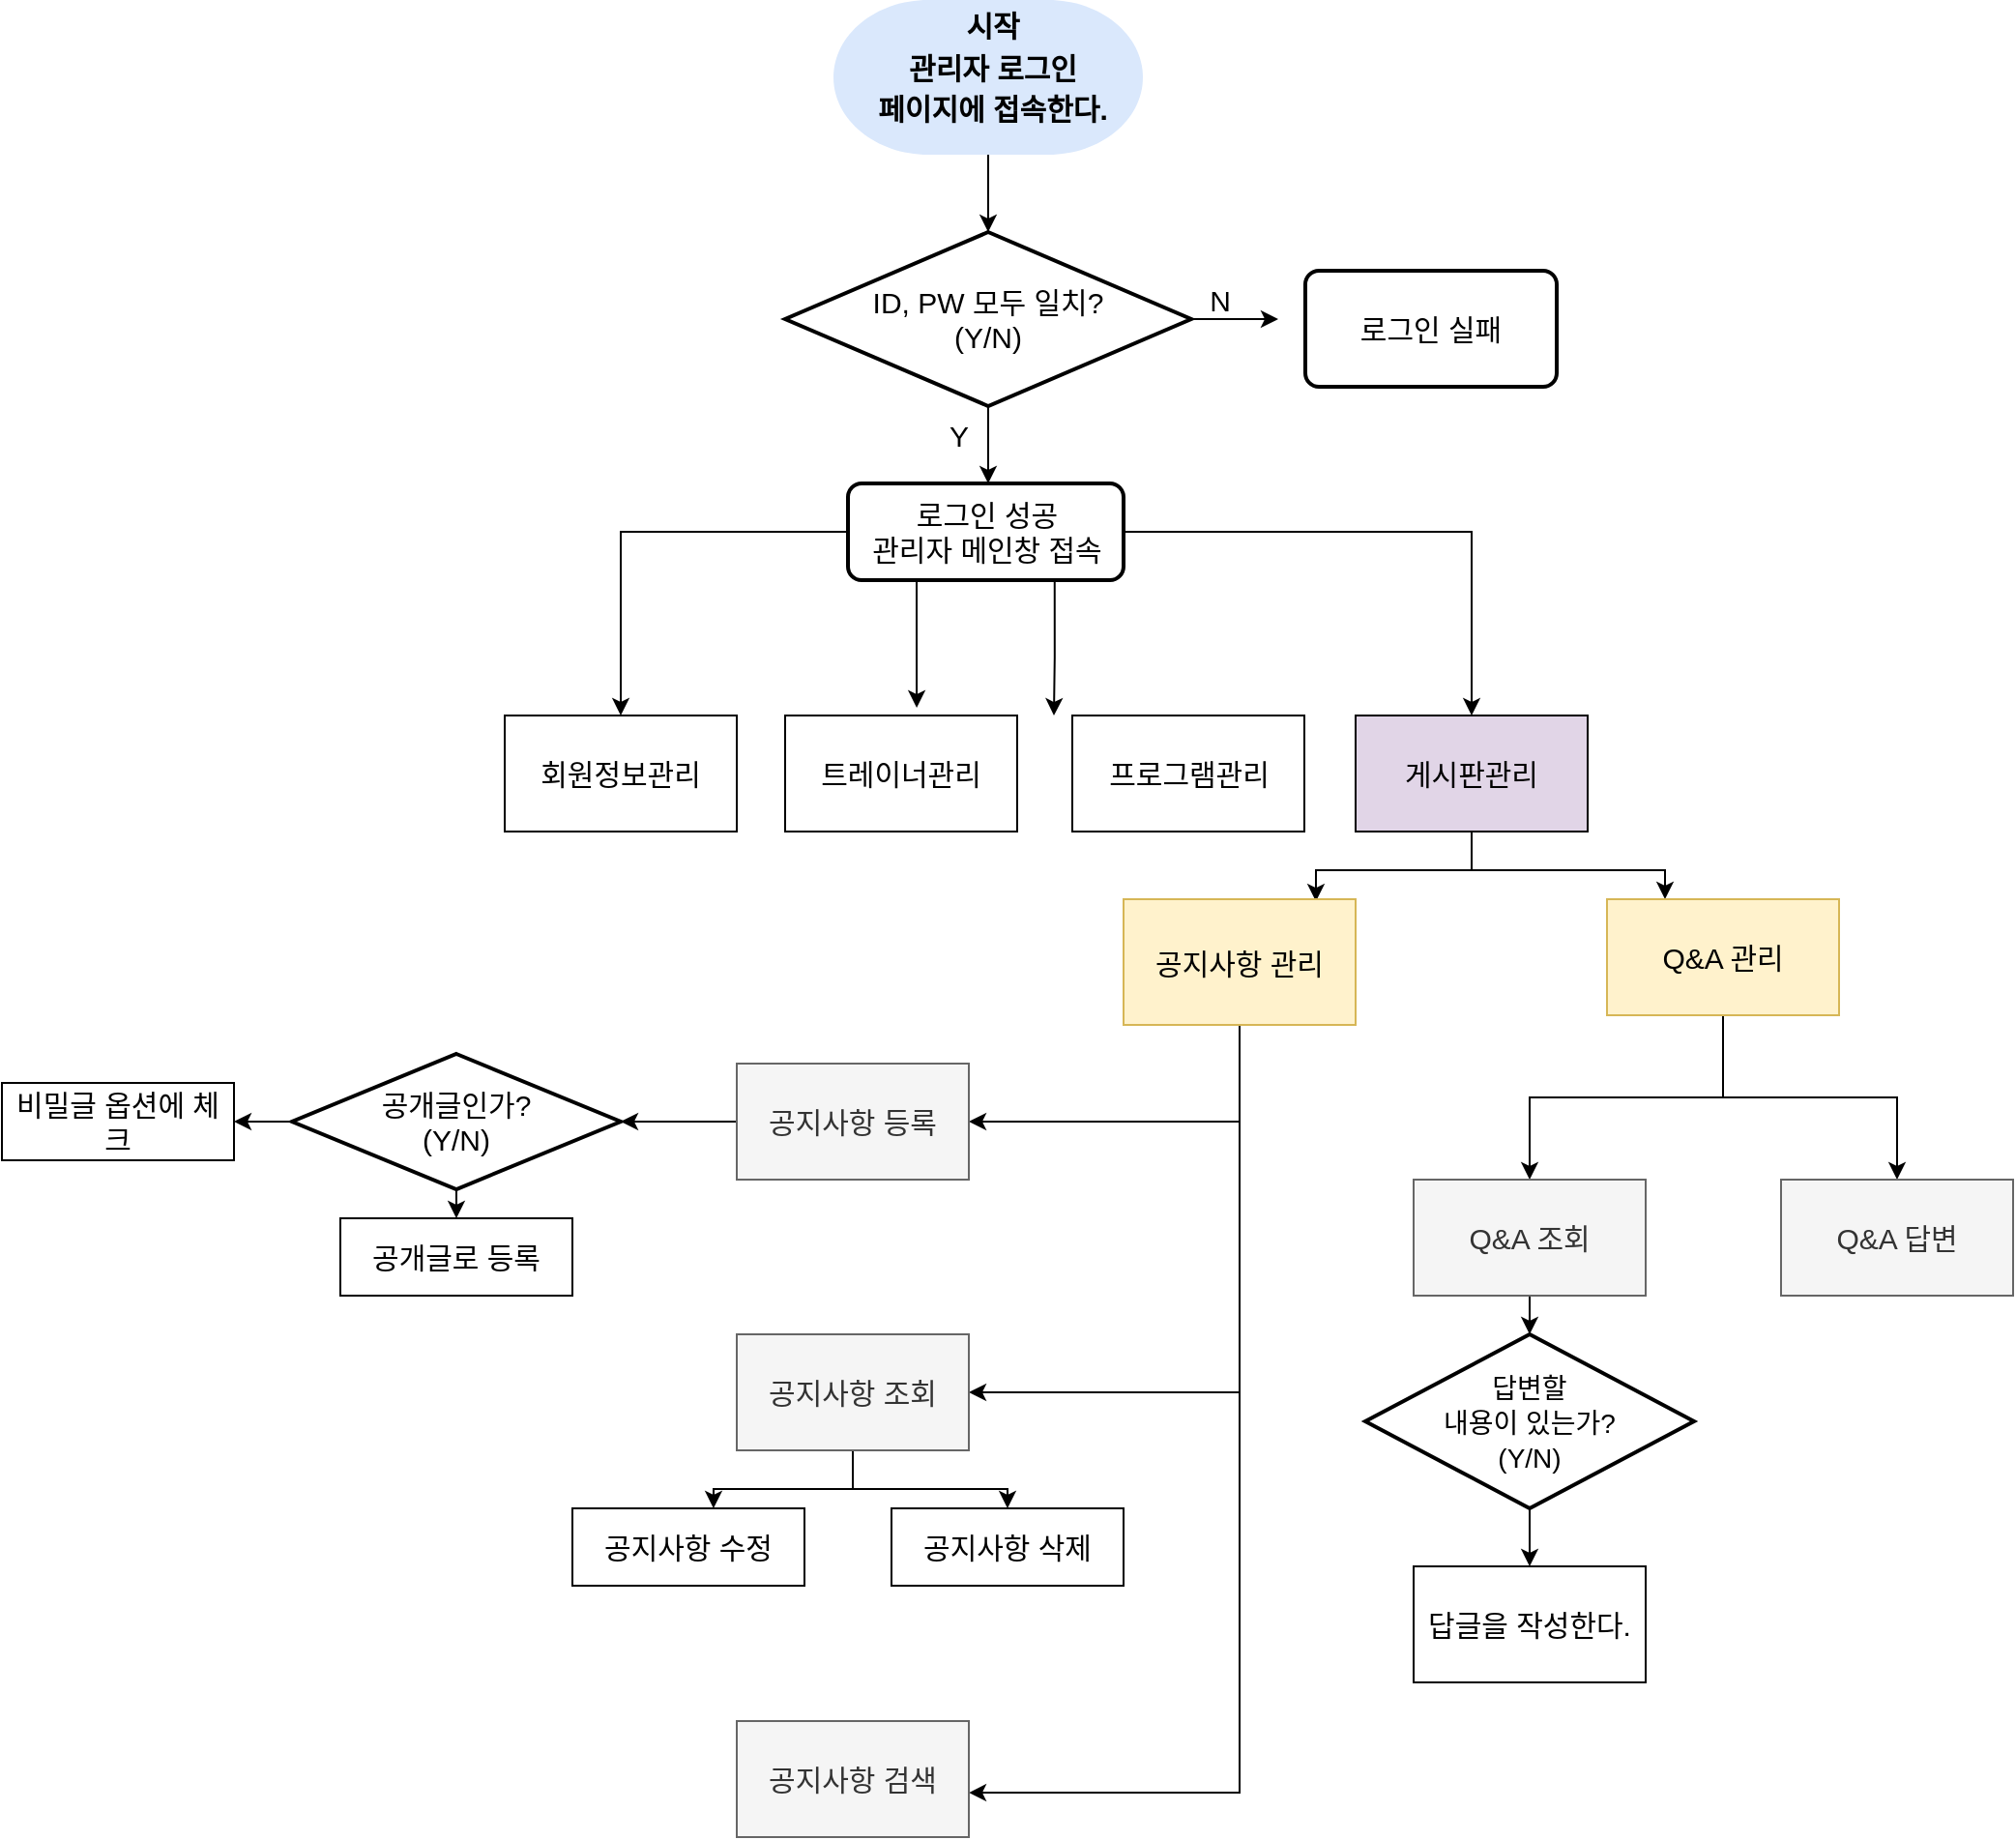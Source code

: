 <mxfile version="20.1.1" type="github">
  <diagram id="C5RBs43oDa-KdzZeNtuy" name="Page-1">
    <mxGraphModel dx="2568" dy="1005" grid="1" gridSize="10" guides="1" tooltips="1" connect="1" arrows="1" fold="1" page="1" pageScale="1" pageWidth="827" pageHeight="1169" math="0" shadow="0">
      <root>
        <mxCell id="WIyWlLk6GJQsqaUBKTNV-0" />
        <mxCell id="WIyWlLk6GJQsqaUBKTNV-1" parent="WIyWlLk6GJQsqaUBKTNV-0" />
        <mxCell id="vQVYzH_NqaGBlm2EVJa2-4" style="edgeStyle=orthogonalEdgeStyle;rounded=0;orthogonalLoop=1;jettySize=auto;html=1;exitX=0.5;exitY=1;exitDx=0;exitDy=0;exitPerimeter=0;fontFamily=Helvetica;fontSize=15;" edge="1" parent="WIyWlLk6GJQsqaUBKTNV-1" source="vQVYzH_NqaGBlm2EVJa2-2" target="vQVYzH_NqaGBlm2EVJa2-5">
          <mxGeometry relative="1" as="geometry">
            <mxPoint x="310" y="180" as="targetPoint" />
          </mxGeometry>
        </mxCell>
        <mxCell id="vQVYzH_NqaGBlm2EVJa2-2" value="" style="strokeWidth=2;html=1;shape=mxgraph.flowchart.terminator;whiteSpace=wrap;fillColor=#dae8fc;strokeColor=none;" vertex="1" parent="WIyWlLk6GJQsqaUBKTNV-1">
          <mxGeometry x="230" y="60" width="160" height="80" as="geometry" />
        </mxCell>
        <mxCell id="vQVYzH_NqaGBlm2EVJa2-3" value="&lt;font size=&quot;4&quot;&gt;&lt;b style=&quot;font-size: 15px;&quot;&gt;시작&lt;br&gt;관리자 로그인 &lt;br&gt;페이지에 접속한다.&lt;/b&gt;&lt;/font&gt;" style="text;html=1;strokeColor=none;fillColor=none;align=center;verticalAlign=middle;whiteSpace=wrap;rounded=0;fontFamily=Helvetica;" vertex="1" parent="WIyWlLk6GJQsqaUBKTNV-1">
          <mxGeometry x="244.5" y="80" width="135" height="30" as="geometry" />
        </mxCell>
        <mxCell id="vQVYzH_NqaGBlm2EVJa2-10" style="edgeStyle=orthogonalEdgeStyle;rounded=0;orthogonalLoop=1;jettySize=auto;html=1;fontFamily=Helvetica;fontSize=15;" edge="1" parent="WIyWlLk6GJQsqaUBKTNV-1" source="vQVYzH_NqaGBlm2EVJa2-5">
          <mxGeometry relative="1" as="geometry">
            <mxPoint x="310" y="310" as="targetPoint" />
          </mxGeometry>
        </mxCell>
        <mxCell id="vQVYzH_NqaGBlm2EVJa2-15" style="edgeStyle=orthogonalEdgeStyle;rounded=0;orthogonalLoop=1;jettySize=auto;html=1;exitX=1;exitY=0.5;exitDx=0;exitDy=0;exitPerimeter=0;fontFamily=Helvetica;fontSize=15;" edge="1" parent="WIyWlLk6GJQsqaUBKTNV-1" source="vQVYzH_NqaGBlm2EVJa2-5">
          <mxGeometry relative="1" as="geometry">
            <mxPoint x="460" y="225" as="targetPoint" />
          </mxGeometry>
        </mxCell>
        <mxCell id="vQVYzH_NqaGBlm2EVJa2-5" value="ID, PW 모두 일치?&lt;br&gt;(Y/N)" style="strokeWidth=2;html=1;shape=mxgraph.flowchart.decision;whiteSpace=wrap;fontFamily=Helvetica;fontSize=15;" vertex="1" parent="WIyWlLk6GJQsqaUBKTNV-1">
          <mxGeometry x="205" y="180" width="210" height="90" as="geometry" />
        </mxCell>
        <mxCell id="vQVYzH_NqaGBlm2EVJa2-7" value="로그인 실패" style="rounded=1;whiteSpace=wrap;html=1;absoluteArcSize=1;arcSize=14;strokeWidth=2;fontFamily=Helvetica;fontSize=15;" vertex="1" parent="WIyWlLk6GJQsqaUBKTNV-1">
          <mxGeometry x="474" y="200" width="130" height="60" as="geometry" />
        </mxCell>
        <mxCell id="vQVYzH_NqaGBlm2EVJa2-18" style="edgeStyle=orthogonalEdgeStyle;rounded=0;orthogonalLoop=1;jettySize=auto;html=1;exitX=0;exitY=0.5;exitDx=0;exitDy=0;entryX=0.5;entryY=0;entryDx=0;entryDy=0;fontFamily=Helvetica;fontSize=15;" edge="1" parent="WIyWlLk6GJQsqaUBKTNV-1" source="vQVYzH_NqaGBlm2EVJa2-9" target="vQVYzH_NqaGBlm2EVJa2-11">
          <mxGeometry relative="1" as="geometry">
            <Array as="points">
              <mxPoint x="120" y="335" />
            </Array>
          </mxGeometry>
        </mxCell>
        <mxCell id="vQVYzH_NqaGBlm2EVJa2-19" style="edgeStyle=orthogonalEdgeStyle;rounded=0;orthogonalLoop=1;jettySize=auto;html=1;entryX=0.567;entryY=-0.067;entryDx=0;entryDy=0;entryPerimeter=0;fontFamily=Helvetica;fontSize=15;" edge="1" parent="WIyWlLk6GJQsqaUBKTNV-1" source="vQVYzH_NqaGBlm2EVJa2-9" target="vQVYzH_NqaGBlm2EVJa2-12">
          <mxGeometry relative="1" as="geometry">
            <Array as="points">
              <mxPoint x="273" y="380" />
              <mxPoint x="273" y="380" />
            </Array>
          </mxGeometry>
        </mxCell>
        <mxCell id="vQVYzH_NqaGBlm2EVJa2-26" style="edgeStyle=orthogonalEdgeStyle;rounded=0;orthogonalLoop=1;jettySize=auto;html=1;exitX=0.75;exitY=1;exitDx=0;exitDy=0;fontFamily=Helvetica;fontSize=15;" edge="1" parent="WIyWlLk6GJQsqaUBKTNV-1" source="vQVYzH_NqaGBlm2EVJa2-9">
          <mxGeometry relative="1" as="geometry">
            <mxPoint x="344" y="430" as="targetPoint" />
            <Array as="points">
              <mxPoint x="344" y="400" />
              <mxPoint x="344" y="400" />
            </Array>
          </mxGeometry>
        </mxCell>
        <mxCell id="vQVYzH_NqaGBlm2EVJa2-9" value="로그인 성공&lt;br&gt;관리자 메인창 접속" style="rounded=1;whiteSpace=wrap;html=1;absoluteArcSize=1;arcSize=14;strokeWidth=2;fontFamily=Helvetica;fontSize=15;" vertex="1" parent="WIyWlLk6GJQsqaUBKTNV-1">
          <mxGeometry x="237.5" y="310" width="142.5" height="50" as="geometry" />
        </mxCell>
        <mxCell id="vQVYzH_NqaGBlm2EVJa2-11" value="회원정보관리" style="rounded=0;whiteSpace=wrap;html=1;fontFamily=Helvetica;fontSize=15;strokeColor=default;" vertex="1" parent="WIyWlLk6GJQsqaUBKTNV-1">
          <mxGeometry x="60" y="430" width="120" height="60" as="geometry" />
        </mxCell>
        <mxCell id="vQVYzH_NqaGBlm2EVJa2-12" value="트레이너관리" style="rounded=0;whiteSpace=wrap;html=1;fontFamily=Helvetica;fontSize=15;strokeColor=default;" vertex="1" parent="WIyWlLk6GJQsqaUBKTNV-1">
          <mxGeometry x="205" y="430" width="120" height="60" as="geometry" />
        </mxCell>
        <mxCell id="vQVYzH_NqaGBlm2EVJa2-13" value="프로그램관리" style="rounded=0;whiteSpace=wrap;html=1;fontFamily=Helvetica;fontSize=15;strokeColor=default;" vertex="1" parent="WIyWlLk6GJQsqaUBKTNV-1">
          <mxGeometry x="353.5" y="430" width="120" height="60" as="geometry" />
        </mxCell>
        <mxCell id="vQVYzH_NqaGBlm2EVJa2-46" style="edgeStyle=orthogonalEdgeStyle;rounded=0;orthogonalLoop=1;jettySize=auto;html=1;exitX=0.5;exitY=1;exitDx=0;exitDy=0;entryX=0.829;entryY=0.017;entryDx=0;entryDy=0;entryPerimeter=0;fontFamily=Helvetica;fontSize=15;" edge="1" parent="WIyWlLk6GJQsqaUBKTNV-1" source="vQVYzH_NqaGBlm2EVJa2-14" target="vQVYzH_NqaGBlm2EVJa2-27">
          <mxGeometry relative="1" as="geometry">
            <Array as="points">
              <mxPoint x="560" y="510" />
              <mxPoint x="479" y="510" />
            </Array>
          </mxGeometry>
        </mxCell>
        <mxCell id="vQVYzH_NqaGBlm2EVJa2-47" style="edgeStyle=orthogonalEdgeStyle;rounded=0;orthogonalLoop=1;jettySize=auto;html=1;exitX=0.5;exitY=1;exitDx=0;exitDy=0;entryX=0.25;entryY=0;entryDx=0;entryDy=0;fontFamily=Helvetica;fontSize=15;" edge="1" parent="WIyWlLk6GJQsqaUBKTNV-1" source="vQVYzH_NqaGBlm2EVJa2-14" target="vQVYzH_NqaGBlm2EVJa2-30">
          <mxGeometry relative="1" as="geometry">
            <Array as="points">
              <mxPoint x="560" y="510" />
              <mxPoint x="660" y="510" />
            </Array>
          </mxGeometry>
        </mxCell>
        <mxCell id="vQVYzH_NqaGBlm2EVJa2-14" value="게시판관리" style="rounded=0;whiteSpace=wrap;html=1;fontFamily=Helvetica;fontSize=15;strokeColor=default;fillColor=#e1d5e7;" vertex="1" parent="WIyWlLk6GJQsqaUBKTNV-1">
          <mxGeometry x="500" y="430" width="120" height="60" as="geometry" />
        </mxCell>
        <mxCell id="vQVYzH_NqaGBlm2EVJa2-16" value="Y" style="text;html=1;strokeColor=none;fillColor=none;align=center;verticalAlign=middle;whiteSpace=wrap;rounded=0;fontFamily=Helvetica;fontSize=15;" vertex="1" parent="WIyWlLk6GJQsqaUBKTNV-1">
          <mxGeometry x="265" y="270" width="60" height="30" as="geometry" />
        </mxCell>
        <mxCell id="vQVYzH_NqaGBlm2EVJa2-17" value="N" style="text;html=1;strokeColor=none;fillColor=none;align=center;verticalAlign=middle;whiteSpace=wrap;rounded=0;fontFamily=Helvetica;fontSize=15;" vertex="1" parent="WIyWlLk6GJQsqaUBKTNV-1">
          <mxGeometry x="400" y="200" width="60" height="30" as="geometry" />
        </mxCell>
        <mxCell id="vQVYzH_NqaGBlm2EVJa2-21" style="edgeStyle=orthogonalEdgeStyle;rounded=0;orthogonalLoop=1;jettySize=auto;html=1;exitX=1;exitY=0.5;exitDx=0;exitDy=0;entryX=0.5;entryY=0;entryDx=0;entryDy=0;fontFamily=Helvetica;fontSize=15;" edge="1" parent="WIyWlLk6GJQsqaUBKTNV-1" source="vQVYzH_NqaGBlm2EVJa2-9" target="vQVYzH_NqaGBlm2EVJa2-14">
          <mxGeometry relative="1" as="geometry">
            <mxPoint x="382.5" y="350" as="sourcePoint" />
            <mxPoint x="265" y="445" as="targetPoint" />
            <Array as="points">
              <mxPoint x="560" y="335" />
            </Array>
          </mxGeometry>
        </mxCell>
        <mxCell id="vQVYzH_NqaGBlm2EVJa2-40" style="edgeStyle=orthogonalEdgeStyle;rounded=0;orthogonalLoop=1;jettySize=auto;html=1;fontFamily=Helvetica;fontSize=15;entryX=1;entryY=0.5;entryDx=0;entryDy=0;" edge="1" parent="WIyWlLk6GJQsqaUBKTNV-1" source="vQVYzH_NqaGBlm2EVJa2-27" target="vQVYzH_NqaGBlm2EVJa2-31">
          <mxGeometry relative="1" as="geometry">
            <mxPoint x="240" y="555" as="targetPoint" />
            <Array as="points">
              <mxPoint x="440" y="640" />
              <mxPoint x="300" y="640" />
            </Array>
          </mxGeometry>
        </mxCell>
        <mxCell id="vQVYzH_NqaGBlm2EVJa2-48" style="edgeStyle=orthogonalEdgeStyle;rounded=0;orthogonalLoop=1;jettySize=auto;html=1;exitX=0.5;exitY=1;exitDx=0;exitDy=0;fontFamily=Helvetica;fontSize=15;entryX=1;entryY=0.5;entryDx=0;entryDy=0;" edge="1" parent="WIyWlLk6GJQsqaUBKTNV-1" source="vQVYzH_NqaGBlm2EVJa2-27" target="vQVYzH_NqaGBlm2EVJa2-32">
          <mxGeometry relative="1" as="geometry">
            <mxPoint x="440" y="790" as="targetPoint" />
          </mxGeometry>
        </mxCell>
        <mxCell id="vQVYzH_NqaGBlm2EVJa2-58" style="edgeStyle=orthogonalEdgeStyle;rounded=0;orthogonalLoop=1;jettySize=auto;html=1;fontFamily=Helvetica;fontSize=14;entryX=1;entryY=0.617;entryDx=0;entryDy=0;entryPerimeter=0;" edge="1" parent="WIyWlLk6GJQsqaUBKTNV-1" target="vQVYzH_NqaGBlm2EVJa2-59">
          <mxGeometry relative="1" as="geometry">
            <mxPoint x="440" y="990" as="targetPoint" />
            <mxPoint x="440" y="600" as="sourcePoint" />
            <Array as="points">
              <mxPoint x="440" y="987" />
            </Array>
          </mxGeometry>
        </mxCell>
        <mxCell id="vQVYzH_NqaGBlm2EVJa2-27" value="공지사항 관리" style="rounded=0;whiteSpace=wrap;html=1;fontFamily=Helvetica;fontSize=15;strokeColor=#d6b656;fillColor=#fff2cc;" vertex="1" parent="WIyWlLk6GJQsqaUBKTNV-1">
          <mxGeometry x="380" y="525" width="120" height="65" as="geometry" />
        </mxCell>
        <mxCell id="vQVYzH_NqaGBlm2EVJa2-42" value="" style="edgeStyle=orthogonalEdgeStyle;rounded=0;orthogonalLoop=1;jettySize=auto;html=1;fontFamily=Helvetica;fontSize=15;" edge="1" parent="WIyWlLk6GJQsqaUBKTNV-1" source="vQVYzH_NqaGBlm2EVJa2-30" target="vQVYzH_NqaGBlm2EVJa2-41">
          <mxGeometry relative="1" as="geometry" />
        </mxCell>
        <mxCell id="vQVYzH_NqaGBlm2EVJa2-45" style="edgeStyle=orthogonalEdgeStyle;rounded=0;orthogonalLoop=1;jettySize=auto;html=1;exitX=0.5;exitY=1;exitDx=0;exitDy=0;fontFamily=Helvetica;fontSize=15;" edge="1" parent="WIyWlLk6GJQsqaUBKTNV-1" source="vQVYzH_NqaGBlm2EVJa2-30" target="vQVYzH_NqaGBlm2EVJa2-43">
          <mxGeometry relative="1" as="geometry" />
        </mxCell>
        <mxCell id="vQVYzH_NqaGBlm2EVJa2-30" value="Q&amp;amp;A 관리" style="rounded=0;whiteSpace=wrap;html=1;fontFamily=Helvetica;fontSize=15;strokeColor=#d6b656;fillColor=#fff2cc;" vertex="1" parent="WIyWlLk6GJQsqaUBKTNV-1">
          <mxGeometry x="630" y="525" width="120" height="60" as="geometry" />
        </mxCell>
        <mxCell id="vQVYzH_NqaGBlm2EVJa2-39" style="edgeStyle=orthogonalEdgeStyle;rounded=0;orthogonalLoop=1;jettySize=auto;html=1;fontFamily=Helvetica;fontSize=15;entryX=1;entryY=0.5;entryDx=0;entryDy=0;entryPerimeter=0;" edge="1" parent="WIyWlLk6GJQsqaUBKTNV-1" source="vQVYzH_NqaGBlm2EVJa2-31" target="vQVYzH_NqaGBlm2EVJa2-36">
          <mxGeometry relative="1" as="geometry">
            <mxPoint x="130" y="640" as="targetPoint" />
          </mxGeometry>
        </mxCell>
        <mxCell id="vQVYzH_NqaGBlm2EVJa2-31" value="공지사항 등록" style="rounded=0;whiteSpace=wrap;html=1;fontFamily=Helvetica;fontSize=15;strokeColor=#666666;fillColor=#f5f5f5;fontColor=#333333;" vertex="1" parent="WIyWlLk6GJQsqaUBKTNV-1">
          <mxGeometry x="180" y="610" width="120" height="60" as="geometry" />
        </mxCell>
        <mxCell id="vQVYzH_NqaGBlm2EVJa2-51" style="edgeStyle=orthogonalEdgeStyle;rounded=0;orthogonalLoop=1;jettySize=auto;html=1;exitX=0.5;exitY=1;exitDx=0;exitDy=0;entryX=0.608;entryY=0;entryDx=0;entryDy=0;entryPerimeter=0;fontFamily=Helvetica;fontSize=15;" edge="1" parent="WIyWlLk6GJQsqaUBKTNV-1" source="vQVYzH_NqaGBlm2EVJa2-32" target="vQVYzH_NqaGBlm2EVJa2-33">
          <mxGeometry relative="1" as="geometry" />
        </mxCell>
        <mxCell id="vQVYzH_NqaGBlm2EVJa2-52" style="edgeStyle=orthogonalEdgeStyle;rounded=0;orthogonalLoop=1;jettySize=auto;html=1;exitX=0.5;exitY=1;exitDx=0;exitDy=0;entryX=0.5;entryY=0;entryDx=0;entryDy=0;fontFamily=Helvetica;fontSize=15;" edge="1" parent="WIyWlLk6GJQsqaUBKTNV-1" source="vQVYzH_NqaGBlm2EVJa2-32" target="vQVYzH_NqaGBlm2EVJa2-34">
          <mxGeometry relative="1" as="geometry" />
        </mxCell>
        <mxCell id="vQVYzH_NqaGBlm2EVJa2-32" value="공지사항 조회" style="rounded=0;whiteSpace=wrap;html=1;fontFamily=Helvetica;fontSize=15;strokeColor=#666666;fillColor=#f5f5f5;fontColor=#333333;" vertex="1" parent="WIyWlLk6GJQsqaUBKTNV-1">
          <mxGeometry x="180" y="750" width="120" height="60" as="geometry" />
        </mxCell>
        <mxCell id="vQVYzH_NqaGBlm2EVJa2-33" value="공지사항 수정" style="rounded=0;whiteSpace=wrap;html=1;fontFamily=Helvetica;fontSize=15;strokeColor=default;" vertex="1" parent="WIyWlLk6GJQsqaUBKTNV-1">
          <mxGeometry x="95" y="840" width="120" height="40" as="geometry" />
        </mxCell>
        <mxCell id="vQVYzH_NqaGBlm2EVJa2-34" value="공지사항 삭제" style="rounded=0;whiteSpace=wrap;html=1;fontFamily=Helvetica;fontSize=15;strokeColor=default;" vertex="1" parent="WIyWlLk6GJQsqaUBKTNV-1">
          <mxGeometry x="260" y="840" width="120" height="40" as="geometry" />
        </mxCell>
        <mxCell id="vQVYzH_NqaGBlm2EVJa2-49" style="edgeStyle=orthogonalEdgeStyle;rounded=0;orthogonalLoop=1;jettySize=auto;html=1;exitX=0;exitY=0.5;exitDx=0;exitDy=0;exitPerimeter=0;entryX=1;entryY=0.5;entryDx=0;entryDy=0;fontFamily=Helvetica;fontSize=15;" edge="1" parent="WIyWlLk6GJQsqaUBKTNV-1" source="vQVYzH_NqaGBlm2EVJa2-36" target="vQVYzH_NqaGBlm2EVJa2-37">
          <mxGeometry relative="1" as="geometry" />
        </mxCell>
        <mxCell id="vQVYzH_NqaGBlm2EVJa2-50" style="edgeStyle=orthogonalEdgeStyle;rounded=0;orthogonalLoop=1;jettySize=auto;html=1;exitX=0.5;exitY=1;exitDx=0;exitDy=0;exitPerimeter=0;entryX=0.5;entryY=0;entryDx=0;entryDy=0;fontFamily=Helvetica;fontSize=15;" edge="1" parent="WIyWlLk6GJQsqaUBKTNV-1" source="vQVYzH_NqaGBlm2EVJa2-36" target="vQVYzH_NqaGBlm2EVJa2-38">
          <mxGeometry relative="1" as="geometry" />
        </mxCell>
        <mxCell id="vQVYzH_NqaGBlm2EVJa2-36" value="공개글인가?&lt;br&gt;(Y/N)" style="strokeWidth=2;html=1;shape=mxgraph.flowchart.decision;whiteSpace=wrap;fontFamily=Helvetica;fontSize=15;" vertex="1" parent="WIyWlLk6GJQsqaUBKTNV-1">
          <mxGeometry x="-50" y="605" width="170" height="70" as="geometry" />
        </mxCell>
        <mxCell id="vQVYzH_NqaGBlm2EVJa2-37" value="비밀글 옵션에 체크" style="rounded=0;whiteSpace=wrap;html=1;fontFamily=Helvetica;fontSize=15;strokeColor=default;" vertex="1" parent="WIyWlLk6GJQsqaUBKTNV-1">
          <mxGeometry x="-200" y="620" width="120" height="40" as="geometry" />
        </mxCell>
        <mxCell id="vQVYzH_NqaGBlm2EVJa2-38" value="공개글로 등록" style="rounded=0;whiteSpace=wrap;html=1;fontFamily=Helvetica;fontSize=15;strokeColor=default;" vertex="1" parent="WIyWlLk6GJQsqaUBKTNV-1">
          <mxGeometry x="-25" y="690" width="120" height="40" as="geometry" />
        </mxCell>
        <mxCell id="vQVYzH_NqaGBlm2EVJa2-54" style="edgeStyle=orthogonalEdgeStyle;rounded=0;orthogonalLoop=1;jettySize=auto;html=1;exitX=0.5;exitY=1;exitDx=0;exitDy=0;entryX=0.5;entryY=0;entryDx=0;entryDy=0;entryPerimeter=0;fontFamily=Helvetica;fontSize=14;" edge="1" parent="WIyWlLk6GJQsqaUBKTNV-1" source="vQVYzH_NqaGBlm2EVJa2-41" target="vQVYzH_NqaGBlm2EVJa2-53">
          <mxGeometry relative="1" as="geometry" />
        </mxCell>
        <mxCell id="vQVYzH_NqaGBlm2EVJa2-41" value="Q&amp;amp;A 조회" style="rounded=0;whiteSpace=wrap;html=1;fontFamily=Helvetica;fontSize=15;strokeColor=#666666;fillColor=#f5f5f5;fontColor=#333333;" vertex="1" parent="WIyWlLk6GJQsqaUBKTNV-1">
          <mxGeometry x="530" y="670" width="120" height="60" as="geometry" />
        </mxCell>
        <mxCell id="vQVYzH_NqaGBlm2EVJa2-43" value="Q&amp;amp;A 답변" style="rounded=0;whiteSpace=wrap;html=1;fontFamily=Helvetica;fontSize=15;strokeColor=#666666;fillColor=#f5f5f5;fontColor=#333333;" vertex="1" parent="WIyWlLk6GJQsqaUBKTNV-1">
          <mxGeometry x="720" y="670" width="120" height="60" as="geometry" />
        </mxCell>
        <mxCell id="vQVYzH_NqaGBlm2EVJa2-55" style="edgeStyle=orthogonalEdgeStyle;rounded=0;orthogonalLoop=1;jettySize=auto;html=1;exitX=0.5;exitY=1;exitDx=0;exitDy=0;exitPerimeter=0;fontFamily=Helvetica;fontSize=14;" edge="1" parent="WIyWlLk6GJQsqaUBKTNV-1" source="vQVYzH_NqaGBlm2EVJa2-53">
          <mxGeometry relative="1" as="geometry">
            <mxPoint x="590" y="870" as="targetPoint" />
          </mxGeometry>
        </mxCell>
        <mxCell id="vQVYzH_NqaGBlm2EVJa2-53" value="&lt;font style=&quot;font-size: 14px;&quot;&gt;답변할 &lt;br&gt;내용이 있는가?&lt;br&gt;(Y/N)&lt;/font&gt;" style="strokeWidth=2;html=1;shape=mxgraph.flowchart.decision;whiteSpace=wrap;fontFamily=Helvetica;fontSize=15;" vertex="1" parent="WIyWlLk6GJQsqaUBKTNV-1">
          <mxGeometry x="505" y="750" width="170" height="90" as="geometry" />
        </mxCell>
        <mxCell id="vQVYzH_NqaGBlm2EVJa2-57" value="답글을 작성한다." style="rounded=0;whiteSpace=wrap;html=1;fontFamily=Helvetica;fontSize=15;strokeColor=default;" vertex="1" parent="WIyWlLk6GJQsqaUBKTNV-1">
          <mxGeometry x="530" y="870" width="120" height="60" as="geometry" />
        </mxCell>
        <mxCell id="vQVYzH_NqaGBlm2EVJa2-59" value="공지사항 검색" style="rounded=0;whiteSpace=wrap;html=1;fontFamily=Helvetica;fontSize=15;strokeColor=#666666;fillColor=#f5f5f5;fontColor=#333333;" vertex="1" parent="WIyWlLk6GJQsqaUBKTNV-1">
          <mxGeometry x="180" y="950" width="120" height="60" as="geometry" />
        </mxCell>
        <mxCell id="vQVYzH_NqaGBlm2EVJa2-60" style="edgeStyle=orthogonalEdgeStyle;rounded=0;orthogonalLoop=1;jettySize=auto;html=1;exitX=0.5;exitY=1;exitDx=0;exitDy=0;fontFamily=Helvetica;fontSize=14;" edge="1" parent="WIyWlLk6GJQsqaUBKTNV-1" source="vQVYzH_NqaGBlm2EVJa2-57" target="vQVYzH_NqaGBlm2EVJa2-57">
          <mxGeometry relative="1" as="geometry" />
        </mxCell>
      </root>
    </mxGraphModel>
  </diagram>
</mxfile>
